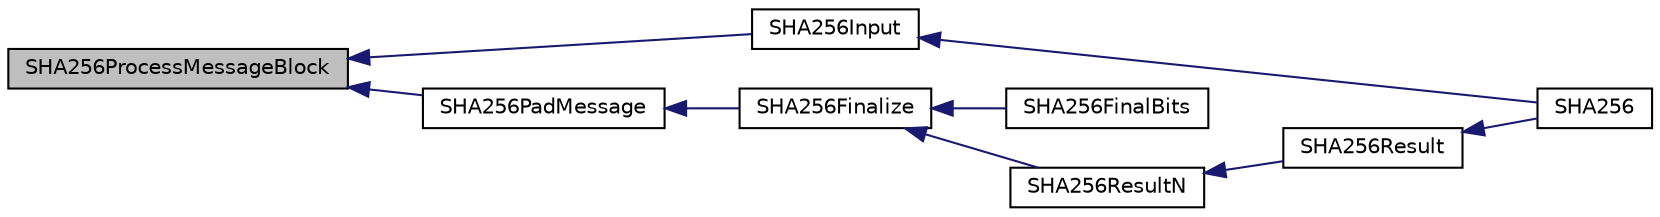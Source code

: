 digraph "SHA256ProcessMessageBlock"
{
  edge [fontname="Helvetica",fontsize="10",labelfontname="Helvetica",labelfontsize="10"];
  node [fontname="Helvetica",fontsize="10",shape=record];
  rankdir="LR";
  Node1 [label="SHA256ProcessMessageBlock",height=0.2,width=0.4,color="black", fillcolor="grey75", style="filled", fontcolor="black"];
  Node1 -> Node2 [dir="back",color="midnightblue",fontsize="10",style="solid"];
  Node2 [label="SHA256Input",height=0.2,width=0.4,color="black", fillcolor="white", style="filled",URL="$sha256be_8c.html#a41f000a7143c6e8bb1f3fd4c6c55b21c"];
  Node2 -> Node3 [dir="back",color="midnightblue",fontsize="10",style="solid"];
  Node3 [label="SHA256",height=0.2,width=0.4,color="black", fillcolor="white", style="filled",URL="$sha256_8c.html#ac24451e0473fa57e1d33dcfe06107f4b"];
  Node1 -> Node4 [dir="back",color="midnightblue",fontsize="10",style="solid"];
  Node4 [label="SHA256PadMessage",height=0.2,width=0.4,color="black", fillcolor="white", style="filled",URL="$sha256be_8c.html#a1519f8ec109ba56c187c3975a572f3c7"];
  Node4 -> Node5 [dir="back",color="midnightblue",fontsize="10",style="solid"];
  Node5 [label="SHA256Finalize",height=0.2,width=0.4,color="black", fillcolor="white", style="filled",URL="$sha256be_8c.html#a47451913b37947ceea1a50e94158c022"];
  Node5 -> Node6 [dir="back",color="midnightblue",fontsize="10",style="solid"];
  Node6 [label="SHA256FinalBits",height=0.2,width=0.4,color="black", fillcolor="white", style="filled",URL="$sha256be_8c.html#adcccc5bca866da10d5a3a74b32590395"];
  Node5 -> Node7 [dir="back",color="midnightblue",fontsize="10",style="solid"];
  Node7 [label="SHA256ResultN",height=0.2,width=0.4,color="black", fillcolor="white", style="filled",URL="$sha256be_8c.html#a384c68c1cc80593f443ce6fae8850b10"];
  Node7 -> Node8 [dir="back",color="midnightblue",fontsize="10",style="solid"];
  Node8 [label="SHA256Result",height=0.2,width=0.4,color="black", fillcolor="white", style="filled",URL="$sha256be_8c.html#a193c76c2d0a234a3ea5ca9bf94e60fb2"];
  Node8 -> Node3 [dir="back",color="midnightblue",fontsize="10",style="solid"];
}
